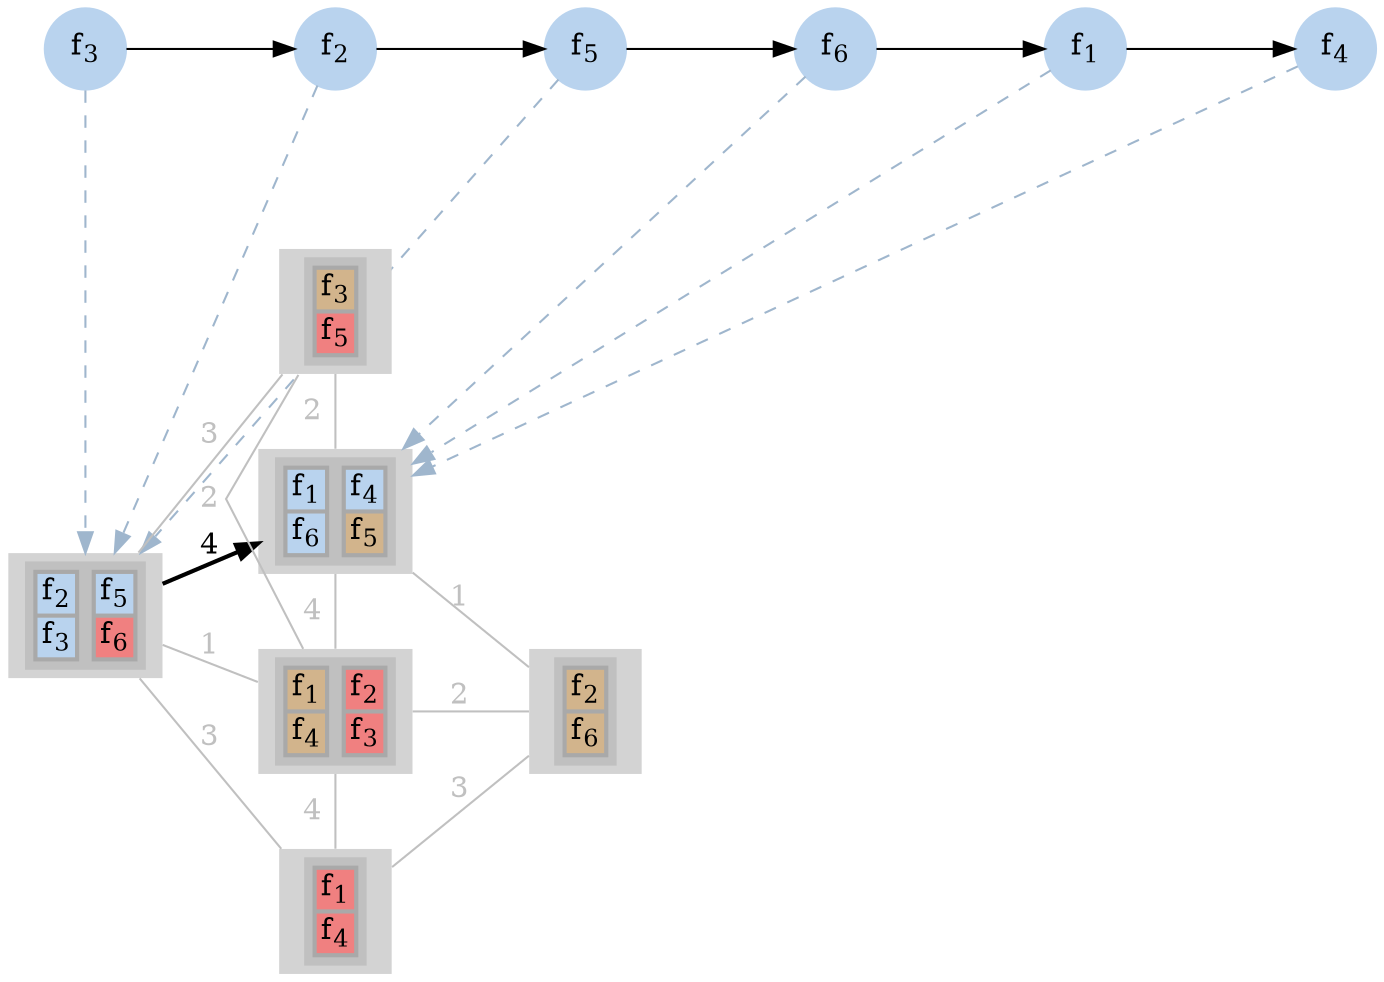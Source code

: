 digraph G
{
ranksep = "equally"
rankdir = LR
subgraph sfc
{
node [shape=circle]
{rank = same; f3; };
{rank = same; f2; };
{rank = same; f5; };
{rank = same; f6; };
{rank = same; f1; };
{rank = same; f4; };
f3[style=filled label=<f<SUB>3</SUB>> color="slategray2"]
f2[style=filled label=<f<SUB>2</SUB>> color="slategray2"]
f5[style=filled label=<f<SUB>5</SUB>> color="slategray2"]
f6[style=filled label=<f<SUB>6</SUB>> color="slategray2"]
f1[style=filled label=<f<SUB>1</SUB>> color="slategray2"]
f4[style=filled label=<f<SUB>4</SUB>> color="slategray2"]
f3 -> f2
f2 -> f5
f5 -> f6
f6 -> f1
f1 -> f4
}
subgraph network
{
node [shape=none]
{rank = same; 1; };
{rank = same; 2; 3; 5; 6; };
{rank = same; 4; };
1[style=filled
label=<
<TABLE BORDER="0" BGCOLOR="gray">
<TR>
<TD>
<TABLE BORDER="0" BGCOLOR="darkgray">
<TR><TD PORT="f4" BGCOLOR="slategray2">f<SUB>2</SUB></TD></TR>
<TR><TD PORT="f7" BGCOLOR="slategray2">f<SUB>3</SUB></TD></TR>
</TABLE>
</TD>
<TD>
<TABLE BORDER="0" BGCOLOR="darkgray">
<TR><TD PORT="f13" BGCOLOR="slategray2">f<SUB>5</SUB></TD></TR>
<TR><TD PORT="f18" BGCOLOR="lightcoral">f<SUB>6</SUB></TD></TR>
</TABLE>
</TD>
</TR>
</TABLE>>]

1[style=filled
label=<
<TABLE BORDER="0" BGCOLOR="gray">
<TR>
<TD>
<TABLE BORDER="0" BGCOLOR="darkgray">
<TR><TD PORT="f4" BGCOLOR="slategray2">f<SUB>2</SUB></TD></TR>
<TR><TD PORT="f7" BGCOLOR="slategray2">f<SUB>3</SUB></TD></TR>
</TABLE>
</TD>
<TD>
<TABLE BORDER="0" BGCOLOR="darkgray">
<TR><TD PORT="f13" BGCOLOR="slategray2">f<SUB>5</SUB></TD></TR>
<TR><TD PORT="f18" BGCOLOR="lightcoral">f<SUB>6</SUB></TD></TR>
</TABLE>
</TD>
</TR>
</TABLE>>]

1[style=filled
label=<
<TABLE BORDER="0" BGCOLOR="gray">
<TR>
<TD>
<TABLE BORDER="0" BGCOLOR="darkgray">
<TR><TD PORT="f4" BGCOLOR="slategray2">f<SUB>2</SUB></TD></TR>
<TR><TD PORT="f7" BGCOLOR="slategray2">f<SUB>3</SUB></TD></TR>
</TABLE>
</TD>
<TD>
<TABLE BORDER="0" BGCOLOR="darkgray">
<TR><TD PORT="f13" BGCOLOR="slategray2">f<SUB>5</SUB></TD></TR>
<TR><TD PORT="f18" BGCOLOR="lightcoral">f<SUB>6</SUB></TD></TR>
</TABLE>
</TD>
</TR>
</TABLE>>]

3[style=filled
label=<
<TABLE BORDER="0" BGCOLOR="gray">
<TR>
<TD>
<TABLE BORDER="0" BGCOLOR="darkgray">
<TR><TD PORT="f1" BGCOLOR="slategray2">f<SUB>1</SUB></TD></TR>
<TR><TD PORT="f16" BGCOLOR="slategray2">f<SUB>6</SUB></TD></TR>
</TABLE>
</TD>
<TD>
<TABLE BORDER="0" BGCOLOR="darkgray">
<TR><TD PORT="f10" BGCOLOR="slategray2">f<SUB>4</SUB></TD></TR>
<TR><TD PORT="f14" BGCOLOR="tan">f<SUB>5</SUB></TD></TR>
</TABLE>
</TD>
</TR>
</TABLE>>]

3[style=filled
label=<
<TABLE BORDER="0" BGCOLOR="gray">
<TR>
<TD>
<TABLE BORDER="0" BGCOLOR="darkgray">
<TR><TD PORT="f1" BGCOLOR="slategray2">f<SUB>1</SUB></TD></TR>
<TR><TD PORT="f16" BGCOLOR="slategray2">f<SUB>6</SUB></TD></TR>
</TABLE>
</TD>
<TD>
<TABLE BORDER="0" BGCOLOR="darkgray">
<TR><TD PORT="f10" BGCOLOR="slategray2">f<SUB>4</SUB></TD></TR>
<TR><TD PORT="f14" BGCOLOR="tan">f<SUB>5</SUB></TD></TR>
</TABLE>
</TD>
</TR>
</TABLE>>]

3[style=filled
label=<
<TABLE BORDER="0" BGCOLOR="gray">
<TR>
<TD>
<TABLE BORDER="0" BGCOLOR="darkgray">
<TR><TD PORT="f1" BGCOLOR="slategray2">f<SUB>1</SUB></TD></TR>
<TR><TD PORT="f16" BGCOLOR="slategray2">f<SUB>6</SUB></TD></TR>
</TABLE>
</TD>
<TD>
<TABLE BORDER="0" BGCOLOR="darkgray">
<TR><TD PORT="f10" BGCOLOR="slategray2">f<SUB>4</SUB></TD></TR>
<TR><TD PORT="f14" BGCOLOR="tan">f<SUB>5</SUB></TD></TR>
</TABLE>
</TD>
</TR>
</TABLE>>]

2[style=filled
label=<
<TABLE BORDER="0" BGCOLOR="gray">
<TR>
<TD>
<TABLE BORDER="0" BGCOLOR="darkgray">
<TR><TD PORT="f8" BGCOLOR="tan">f<SUB>3</SUB></TD></TR>
<TR><TD PORT="f15" BGCOLOR="lightcoral">f<SUB>5</SUB></TD></TR>
</TABLE>
</TD>
</TR>
</TABLE>>]

5[style=filled
label=<
<TABLE BORDER="0" BGCOLOR="gray">
<TR>
<TD>
<TABLE BORDER="0" BGCOLOR="darkgray">
<TR><TD PORT="f2" BGCOLOR="tan">f<SUB>1</SUB></TD></TR>
<TR><TD PORT="f11" BGCOLOR="tan">f<SUB>4</SUB></TD></TR>
</TABLE>
</TD>
<TD>
<TABLE BORDER="0" BGCOLOR="darkgray">
<TR><TD PORT="f6" BGCOLOR="lightcoral">f<SUB>2</SUB></TD></TR>
<TR><TD PORT="f9" BGCOLOR="lightcoral">f<SUB>3</SUB></TD></TR>
</TABLE>
</TD>
</TR>
</TABLE>>]

6[style=filled
label=<
<TABLE BORDER="0" BGCOLOR="gray">
<TR>
<TD>
<TABLE BORDER="0" BGCOLOR="darkgray">
<TR><TD PORT="f3" BGCOLOR="lightcoral">f<SUB>1</SUB></TD></TR>
<TR><TD PORT="f12" BGCOLOR="lightcoral">f<SUB>4</SUB></TD></TR>
</TABLE>
</TD>
</TR>
</TABLE>>]

4[style=filled
label=<
<TABLE BORDER="0" BGCOLOR="gray">
<TR>
<TD>
<TABLE BORDER="0" BGCOLOR="darkgray">
<TR><TD PORT="f5" BGCOLOR="tan">f<SUB>2</SUB></TD></TR>
<TR><TD PORT="f17" BGCOLOR="tan">f<SUB>6</SUB></TD></TR>
</TABLE>
</TD>
</TR>
</TABLE>>]

1 -> 3[label="4" color="black" penwidth=2]
1 -> 2[label="3" color="gray" fontcolor="gray" dir = none]
1 -> 5[label="1" color="gray" fontcolor="gray" dir = none]
1 -> 6[label="3" color="gray" fontcolor="gray" dir = none]
2 -> 3[label="2" color="gray" fontcolor="gray" dir = none]
2 -> 5[label="2" color="gray" fontcolor="gray" dir = none]
3 -> 4[label="1" color="gray" fontcolor="gray" dir = none]
3 -> 5[label="4" color="gray" fontcolor="gray" dir = none]
4 -> 5[label="2" color="gray" fontcolor="gray" dir = none]
4 -> 6[label="3" color="gray" fontcolor="gray" dir = none]
5 -> 6[label="4" color="gray" fontcolor="gray" dir = none]
}
splines=false
f3 -> 1[color="slategray3" style=dashed constraint=false]
f2 -> 1[color="slategray3" style=dashed constraint=false]
f5 -> 1[color="slategray3" style=dashed constraint=false]
f6 -> 3[color="slategray3" style=dashed constraint=false]
f1 -> 3[color="slategray3" style=dashed constraint=false]
f4 -> 3[color="slategray3" style=dashed constraint=false]
}